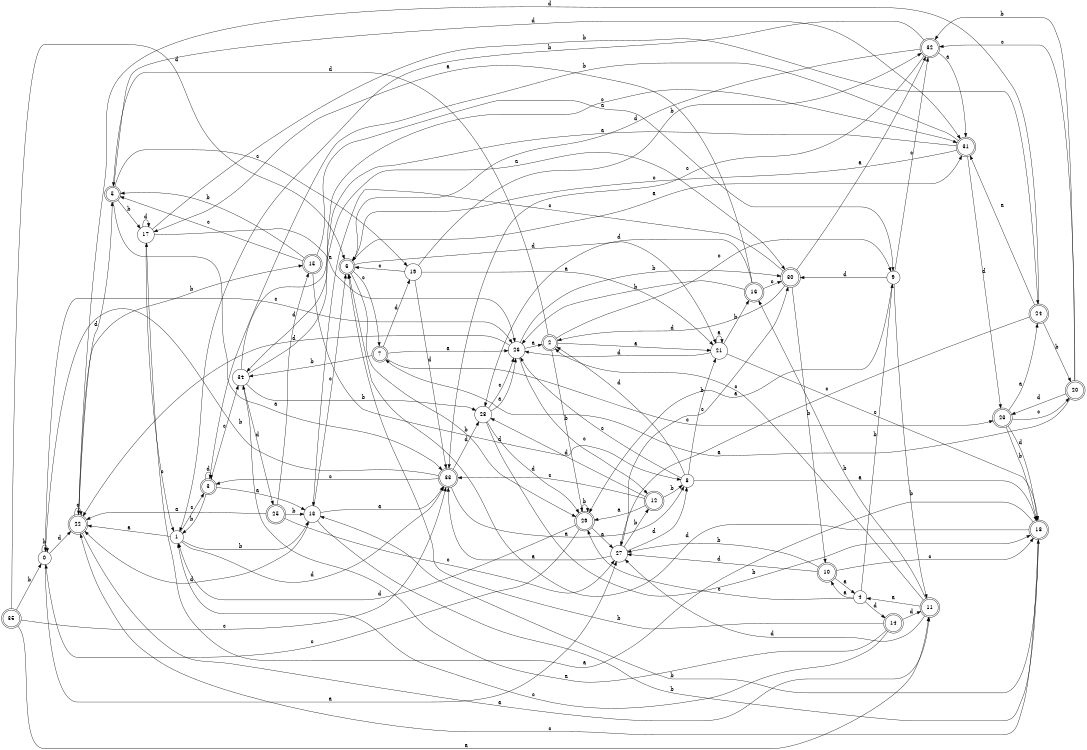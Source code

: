 digraph n29_10 {
__start0 [label="" shape="none"];

rankdir=LR;
size="8,5";

s0 [style="filled", color="black", fillcolor="white" shape="circle", label="0"];
s1 [style="filled", color="black", fillcolor="white" shape="circle", label="1"];
s2 [style="rounded,filled", color="black", fillcolor="white" shape="doublecircle", label="2"];
s3 [style="rounded,filled", color="black", fillcolor="white" shape="doublecircle", label="3"];
s4 [style="filled", color="black", fillcolor="white" shape="circle", label="4"];
s5 [style="rounded,filled", color="black", fillcolor="white" shape="doublecircle", label="5"];
s6 [style="rounded,filled", color="black", fillcolor="white" shape="doublecircle", label="6"];
s7 [style="rounded,filled", color="black", fillcolor="white" shape="doublecircle", label="7"];
s8 [style="filled", color="black", fillcolor="white" shape="circle", label="8"];
s9 [style="filled", color="black", fillcolor="white" shape="circle", label="9"];
s10 [style="rounded,filled", color="black", fillcolor="white" shape="doublecircle", label="10"];
s11 [style="rounded,filled", color="black", fillcolor="white" shape="doublecircle", label="11"];
s12 [style="rounded,filled", color="black", fillcolor="white" shape="doublecircle", label="12"];
s13 [style="filled", color="black", fillcolor="white" shape="circle", label="13"];
s14 [style="rounded,filled", color="black", fillcolor="white" shape="doublecircle", label="14"];
s15 [style="rounded,filled", color="black", fillcolor="white" shape="doublecircle", label="15"];
s16 [style="rounded,filled", color="black", fillcolor="white" shape="doublecircle", label="16"];
s17 [style="filled", color="black", fillcolor="white" shape="circle", label="17"];
s18 [style="rounded,filled", color="black", fillcolor="white" shape="doublecircle", label="18"];
s19 [style="filled", color="black", fillcolor="white" shape="circle", label="19"];
s20 [style="rounded,filled", color="black", fillcolor="white" shape="doublecircle", label="20"];
s21 [style="filled", color="black", fillcolor="white" shape="circle", label="21"];
s22 [style="rounded,filled", color="black", fillcolor="white" shape="doublecircle", label="22"];
s23 [style="rounded,filled", color="black", fillcolor="white" shape="doublecircle", label="23"];
s24 [style="rounded,filled", color="black", fillcolor="white" shape="doublecircle", label="24"];
s25 [style="rounded,filled", color="black", fillcolor="white" shape="doublecircle", label="25"];
s26 [style="filled", color="black", fillcolor="white" shape="circle", label="26"];
s27 [style="filled", color="black", fillcolor="white" shape="circle", label="27"];
s28 [style="filled", color="black", fillcolor="white" shape="circle", label="28"];
s29 [style="rounded,filled", color="black", fillcolor="white" shape="doublecircle", label="29"];
s30 [style="rounded,filled", color="black", fillcolor="white" shape="doublecircle", label="30"];
s31 [style="rounded,filled", color="black", fillcolor="white" shape="doublecircle", label="31"];
s32 [style="rounded,filled", color="black", fillcolor="white" shape="doublecircle", label="32"];
s33 [style="rounded,filled", color="black", fillcolor="white" shape="doublecircle", label="33"];
s34 [style="filled", color="black", fillcolor="white" shape="circle", label="34"];
s35 [style="rounded,filled", color="black", fillcolor="white" shape="doublecircle", label="35"];
s0 -> s27 [label="a"];
s0 -> s0 [label="b"];
s0 -> s26 [label="c"];
s0 -> s22 [label="d"];
s1 -> s22 [label="a"];
s1 -> s13 [label="b"];
s1 -> s3 [label="c"];
s1 -> s33 [label="d"];
s2 -> s21 [label="a"];
s2 -> s29 [label="b"];
s2 -> s9 [label="c"];
s2 -> s5 [label="d"];
s3 -> s13 [label="a"];
s3 -> s1 [label="b"];
s3 -> s34 [label="c"];
s3 -> s3 [label="d"];
s4 -> s10 [label="a"];
s4 -> s9 [label="b"];
s4 -> s29 [label="c"];
s4 -> s14 [label="d"];
s5 -> s33 [label="a"];
s5 -> s17 [label="b"];
s5 -> s19 [label="c"];
s5 -> s31 [label="d"];
s6 -> s31 [label="a"];
s6 -> s29 [label="b"];
s6 -> s7 [label="c"];
s6 -> s21 [label="d"];
s7 -> s26 [label="a"];
s7 -> s34 [label="b"];
s7 -> s23 [label="c"];
s7 -> s19 [label="d"];
s8 -> s18 [label="a"];
s8 -> s21 [label="b"];
s8 -> s26 [label="c"];
s8 -> s2 [label="d"];
s9 -> s29 [label="a"];
s9 -> s11 [label="b"];
s9 -> s32 [label="c"];
s9 -> s30 [label="d"];
s10 -> s4 [label="a"];
s10 -> s27 [label="b"];
s10 -> s18 [label="c"];
s10 -> s27 [label="d"];
s11 -> s4 [label="a"];
s11 -> s16 [label="b"];
s11 -> s2 [label="c"];
s11 -> s27 [label="d"];
s12 -> s29 [label="a"];
s12 -> s8 [label="b"];
s12 -> s33 [label="c"];
s12 -> s28 [label="d"];
s13 -> s33 [label="a"];
s13 -> s18 [label="b"];
s13 -> s6 [label="c"];
s13 -> s22 [label="d"];
s14 -> s34 [label="a"];
s14 -> s6 [label="b"];
s14 -> s1 [label="c"];
s14 -> s11 [label="d"];
s15 -> s9 [label="a"];
s15 -> s5 [label="b"];
s15 -> s5 [label="c"];
s15 -> s8 [label="d"];
s16 -> s17 [label="a"];
s16 -> s26 [label="b"];
s16 -> s30 [label="c"];
s16 -> s28 [label="d"];
s17 -> s26 [label="a"];
s17 -> s24 [label="b"];
s17 -> s1 [label="c"];
s17 -> s17 [label="d"];
s18 -> s17 [label="a"];
s18 -> s13 [label="b"];
s18 -> s22 [label="c"];
s18 -> s6 [label="d"];
s19 -> s21 [label="a"];
s19 -> s32 [label="b"];
s19 -> s6 [label="c"];
s19 -> s33 [label="d"];
s20 -> s7 [label="a"];
s20 -> s32 [label="b"];
s20 -> s32 [label="c"];
s20 -> s23 [label="d"];
s21 -> s21 [label="a"];
s21 -> s16 [label="b"];
s21 -> s18 [label="c"];
s21 -> s26 [label="d"];
s22 -> s11 [label="a"];
s22 -> s15 [label="b"];
s22 -> s22 [label="c"];
s22 -> s5 [label="d"];
s23 -> s24 [label="a"];
s23 -> s18 [label="b"];
s23 -> s20 [label="c"];
s23 -> s18 [label="d"];
s24 -> s31 [label="a"];
s24 -> s20 [label="b"];
s24 -> s27 [label="c"];
s24 -> s22 [label="d"];
s25 -> s22 [label="a"];
s25 -> s13 [label="b"];
s25 -> s27 [label="c"];
s25 -> s15 [label="d"];
s26 -> s2 [label="a"];
s26 -> s30 [label="b"];
s26 -> s12 [label="c"];
s26 -> s22 [label="d"];
s27 -> s33 [label="a"];
s27 -> s12 [label="b"];
s27 -> s30 [label="c"];
s27 -> s8 [label="d"];
s28 -> s26 [label="a"];
s28 -> s18 [label="b"];
s28 -> s26 [label="c"];
s28 -> s29 [label="d"];
s29 -> s27 [label="a"];
s29 -> s29 [label="b"];
s29 -> s0 [label="c"];
s29 -> s1 [label="d"];
s30 -> s32 [label="a"];
s30 -> s10 [label="b"];
s30 -> s13 [label="c"];
s30 -> s2 [label="d"];
s31 -> s34 [label="a"];
s31 -> s3 [label="b"];
s31 -> s6 [label="c"];
s31 -> s23 [label="d"];
s32 -> s31 [label="a"];
s32 -> s1 [label="b"];
s32 -> s33 [label="c"];
s32 -> s6 [label="d"];
s33 -> s8 [label="a"];
s33 -> s0 [label="b"];
s33 -> s3 [label="c"];
s33 -> s28 [label="d"];
s34 -> s30 [label="a"];
s34 -> s28 [label="b"];
s34 -> s31 [label="c"];
s34 -> s25 [label="d"];
s35 -> s11 [label="a"];
s35 -> s0 [label="b"];
s35 -> s33 [label="c"];
s35 -> s6 [label="d"];

}
